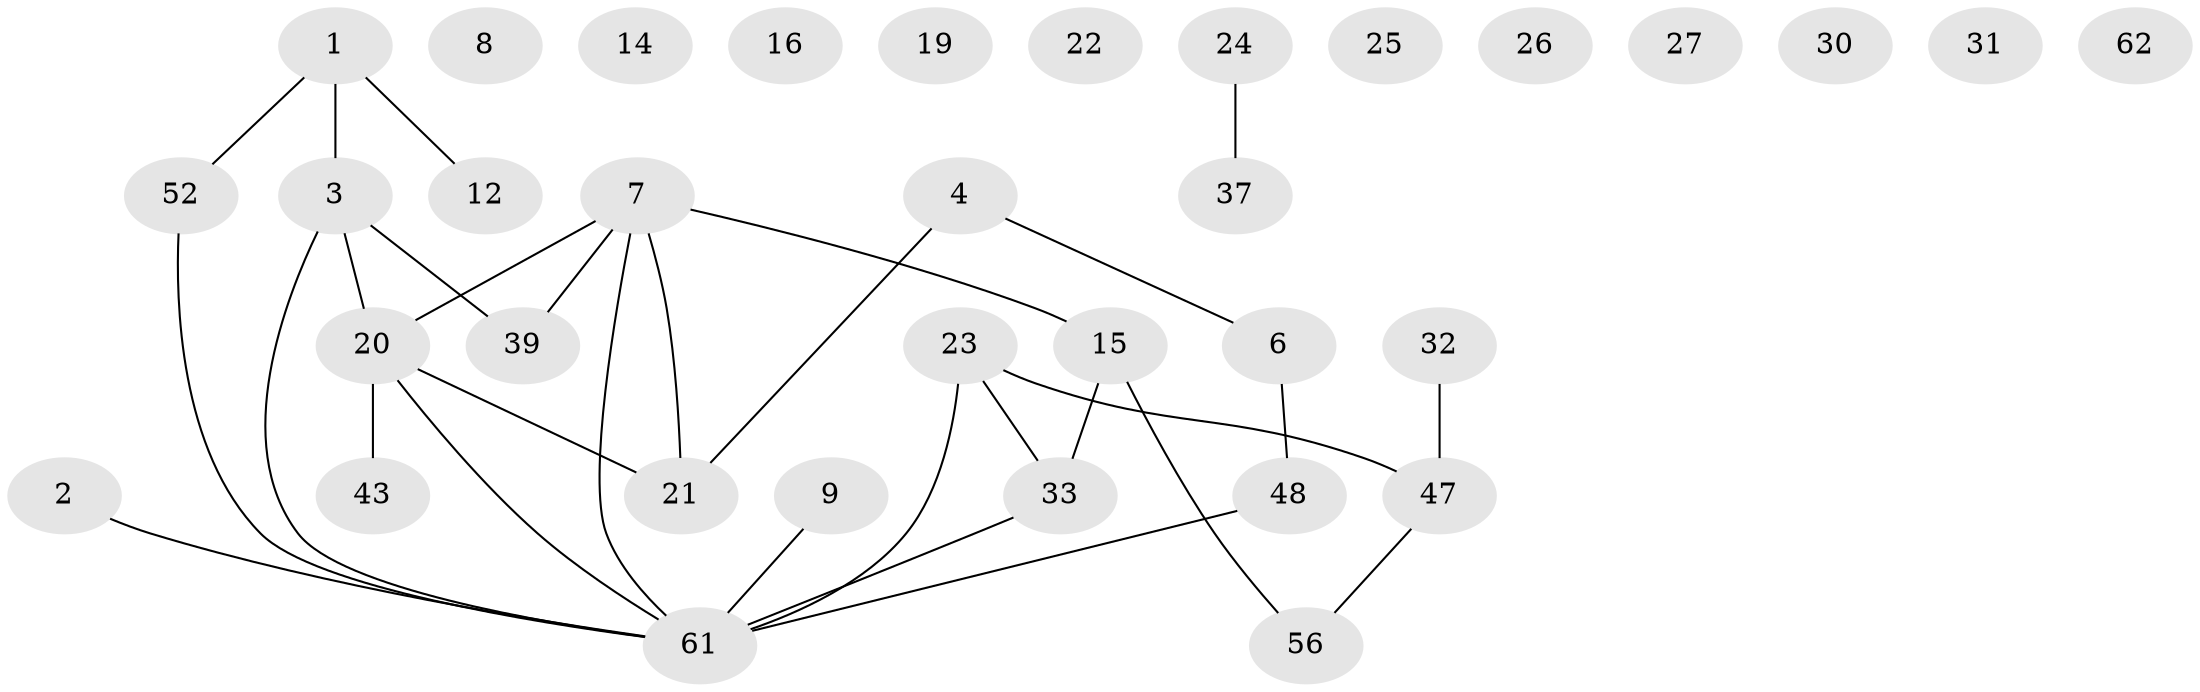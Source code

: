 // original degree distribution, {3: 0.24242424242424243, 1: 0.2878787878787879, 4: 0.045454545454545456, 2: 0.24242424242424243, 5: 0.030303030303030304, 0: 0.13636363636363635, 7: 0.015151515151515152}
// Generated by graph-tools (version 1.1) at 2025/16/03/04/25 18:16:26]
// undirected, 34 vertices, 30 edges
graph export_dot {
graph [start="1"]
  node [color=gray90,style=filled];
  1 [super="+28+44+5"];
  2;
  3 [super="+42+10"];
  4 [super="+66+46"];
  6 [super="+18"];
  7 [super="+11+17+13"];
  8;
  9 [super="+38"];
  12;
  14;
  15;
  16 [super="+54"];
  19;
  20 [super="+50+29"];
  21 [super="+34"];
  22;
  23 [super="+45"];
  24;
  25;
  26;
  27 [super="+55"];
  30;
  31;
  32;
  33 [super="+41"];
  37 [super="+49"];
  39;
  43;
  47 [super="+59"];
  48 [super="+60"];
  52 [super="+63"];
  56 [super="+57"];
  61 [super="+64+65"];
  62;
  1 -- 3;
  1 -- 52;
  1 -- 12;
  2 -- 61;
  3 -- 61;
  3 -- 20;
  3 -- 39;
  4 -- 6;
  4 -- 21;
  6 -- 48;
  7 -- 61;
  7 -- 21;
  7 -- 39;
  7 -- 15;
  7 -- 20;
  9 -- 61 [weight=2];
  15 -- 56;
  15 -- 33;
  20 -- 61;
  20 -- 43;
  20 -- 21;
  23 -- 33;
  23 -- 47;
  23 -- 61;
  24 -- 37;
  32 -- 47;
  33 -- 61;
  47 -- 56;
  48 -- 61;
  52 -- 61;
}
